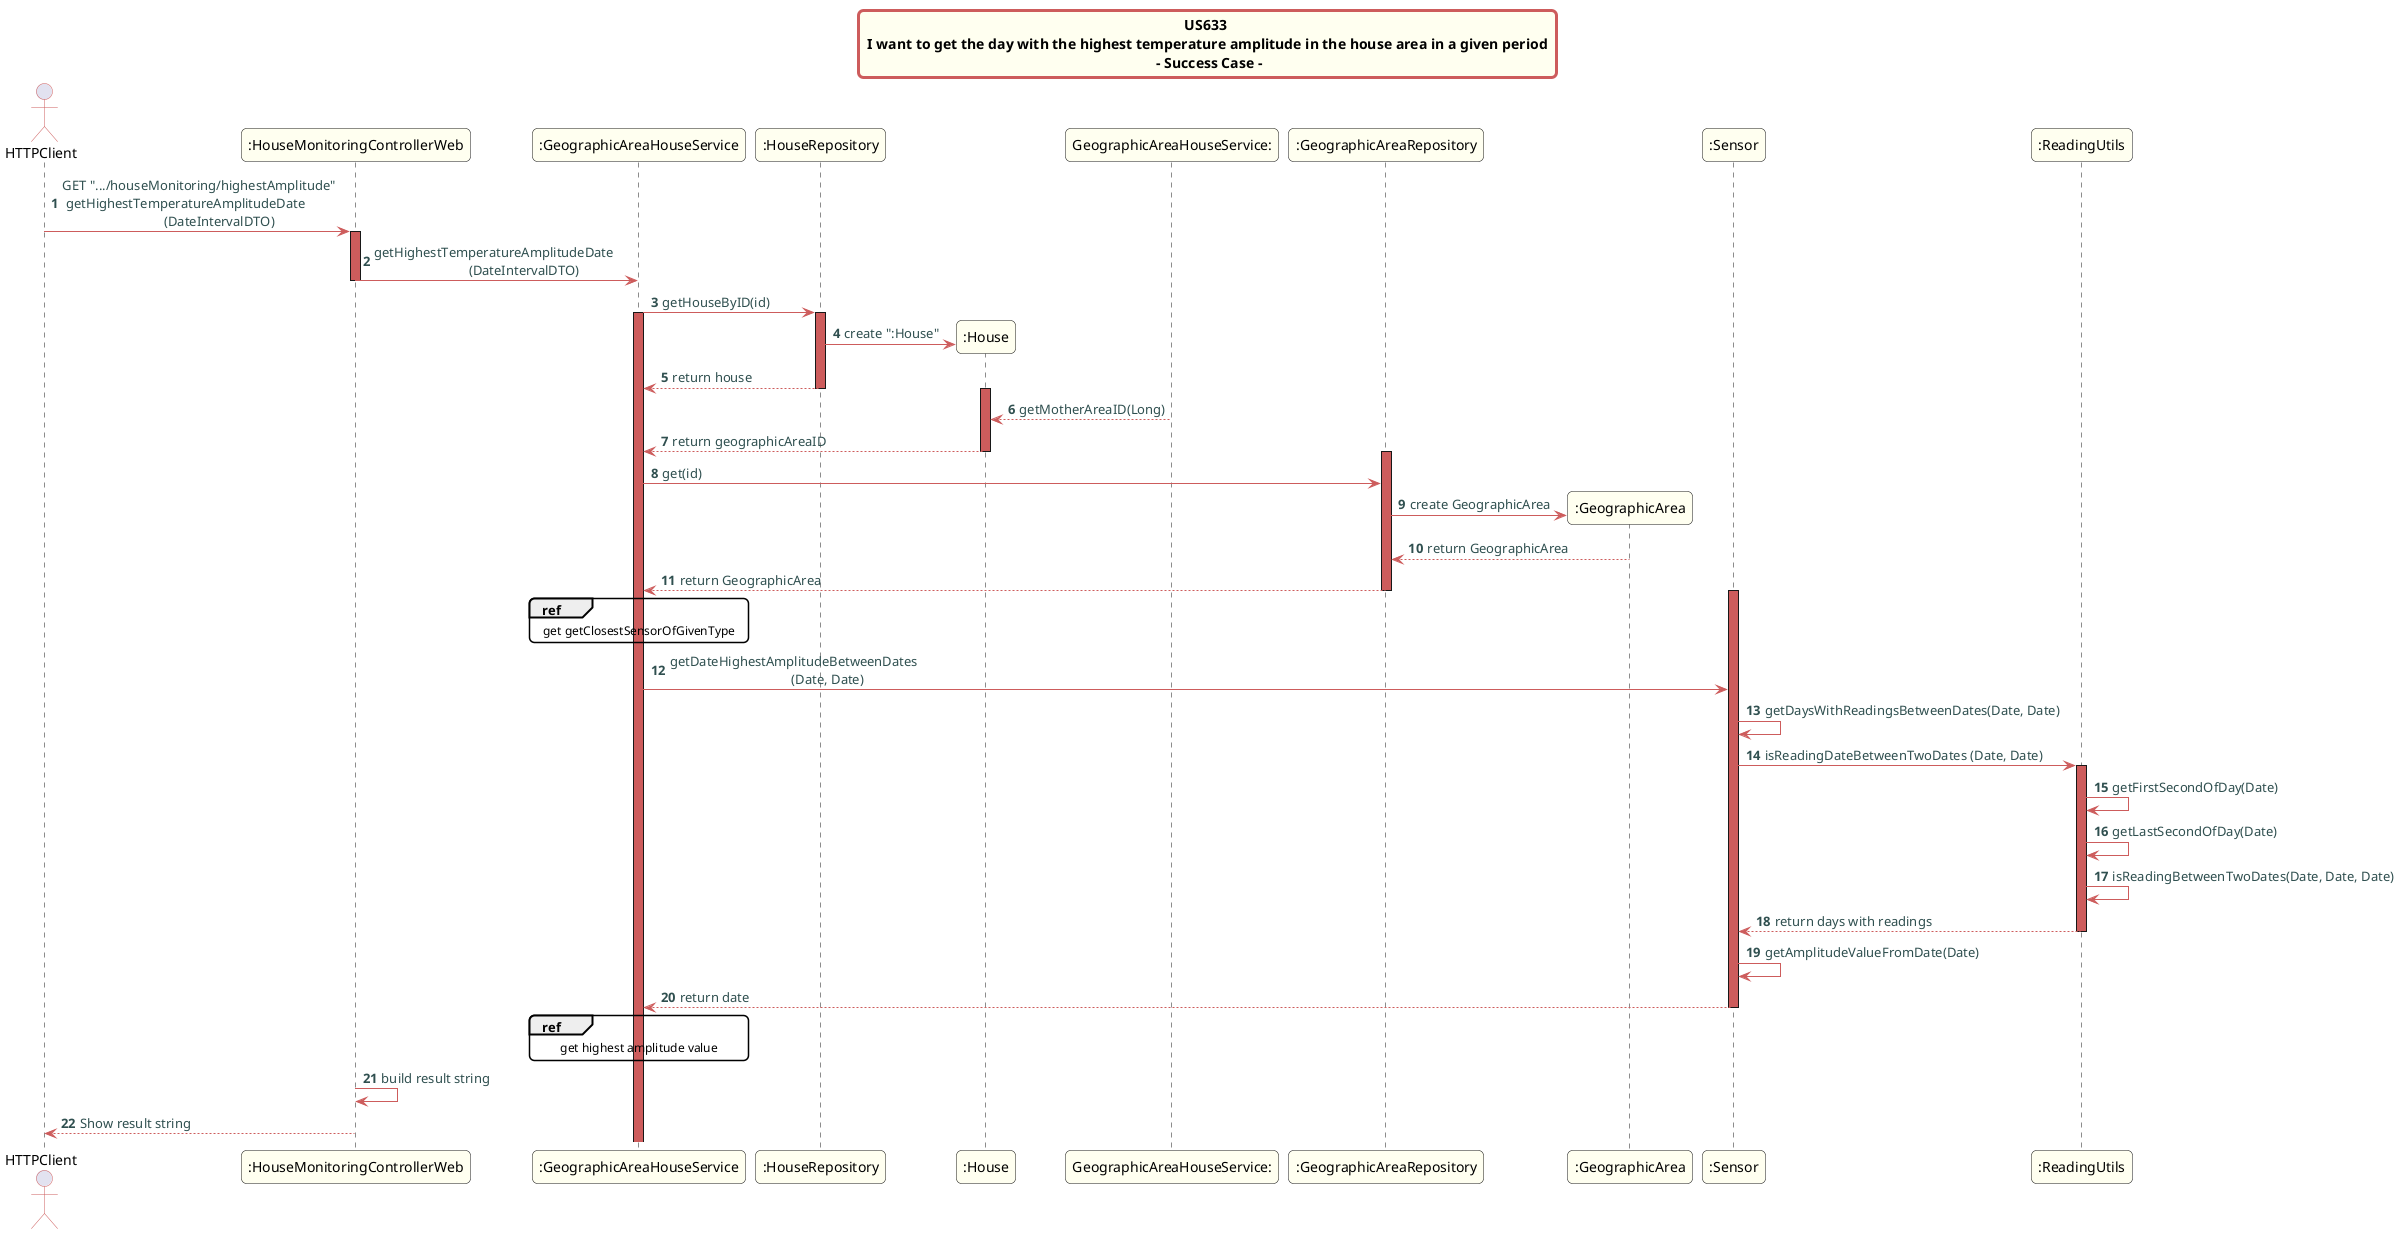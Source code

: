 @startuml
skinparam titleBorderRoundCorner 10
skinparam titleBorderThickness 3
skinparam titleBorderColor indianred
skinparam titleBackgroundColor ivory
skinparam FontName quicksand


skinparam actor {
  BorderColor indianred
  }

skinparam sequence {
  LifeLineBackgroundColor indianred
  ParticipantBackgroundColor ivory
}

skinparam roundcorner 10

skinparam component {
  arrowThickness 1
  ArrowFontName Verdana
  ArrowColor indianred
  ArrowFontColor darkslategrey
}

title US633 \n I want to get the day with the highest temperature amplitude in the house area in a given period \n - Success Case -

autonumber

actor HTTPClient


HTTPClient -> ":HouseMonitoringControllerWeb":  GET ".../houseMonitoring/highestAmplitude" \n getHighestTemperatureAmplitudeDate \n                              (DateIntervalDTO)
activate ":HouseMonitoringControllerWeb"
":HouseMonitoringControllerWeb" -> ":GeographicAreaHouseService": getHighestTemperatureAmplitudeDate \n                            (DateIntervalDTO)
deactivate ":HouseMonitoringControllerWeb"
":GeographicAreaHouseService" -> ":HouseRepository": getHouseByID(id)
activate ":GeographicAreaHouseService"
create ":House"
activate ":HouseRepository"

":HouseRepository" -> ":House" : create ":House"
":HouseRepository" --> ":GeographicAreaHouseService": return house
deactivate ":HouseRepository"
activate ":House"
"GeographicAreaHouseService:" --> ":House": getMotherAreaID(Long)
":House" --> ":GeographicAreaHouseService": return geographicAreaID
deactivate ":House"
activate ":GeographicAreaRepository"
":GeographicAreaHouseService" -> ":GeographicAreaRepository": get(id)
create ":GeographicArea"
":GeographicAreaRepository" -> ":GeographicArea": create GeographicArea
":GeographicArea" --> ":GeographicAreaRepository": return GeographicArea
":GeographicAreaRepository" --> ":GeographicAreaHouseService": return GeographicArea
deactivate ":GeographicAreaRepository"
ref over ":GeographicAreaHouseService"
get getClosestSensorOfGivenType
end ref
activate ":Sensor"
":GeographicAreaHouseService" -> ":Sensor": getDateHighestAmplitudeBetweenDates\n                                    (Date, Date)
":Sensor"->":Sensor": getDaysWithReadingsBetweenDates(Date, Date)
":Sensor" -> ":ReadingUtils": isReadingDateBetweenTwoDates (Date, Date)
activate ":ReadingUtils"
":ReadingUtils"->":ReadingUtils": getFirstSecondOfDay(Date)
":ReadingUtils"->":ReadingUtils": getLastSecondOfDay(Date)
":ReadingUtils"->":ReadingUtils": isReadingBetweenTwoDates(Date, Date, Date)
":ReadingUtils"-->":Sensor": return days with readings
deactivate ":ReadingUtils"
":Sensor"->":Sensor": getAmplitudeValueFromDate(Date)
":Sensor" --> ":GeographicAreaHouseService": return date
deactivate ":Sensor"
ref over ":GeographicAreaHouseService"
get highest amplitude value
end ref
":HouseMonitoringControllerWeb" -> ":HouseMonitoringControllerWeb": build result string

":HouseMonitoringControllerWeb" --> HTTPClient: Show result string
deactivate ":HouseMonitoringControllerWeb"

deactivate HTTPClient


@enduml